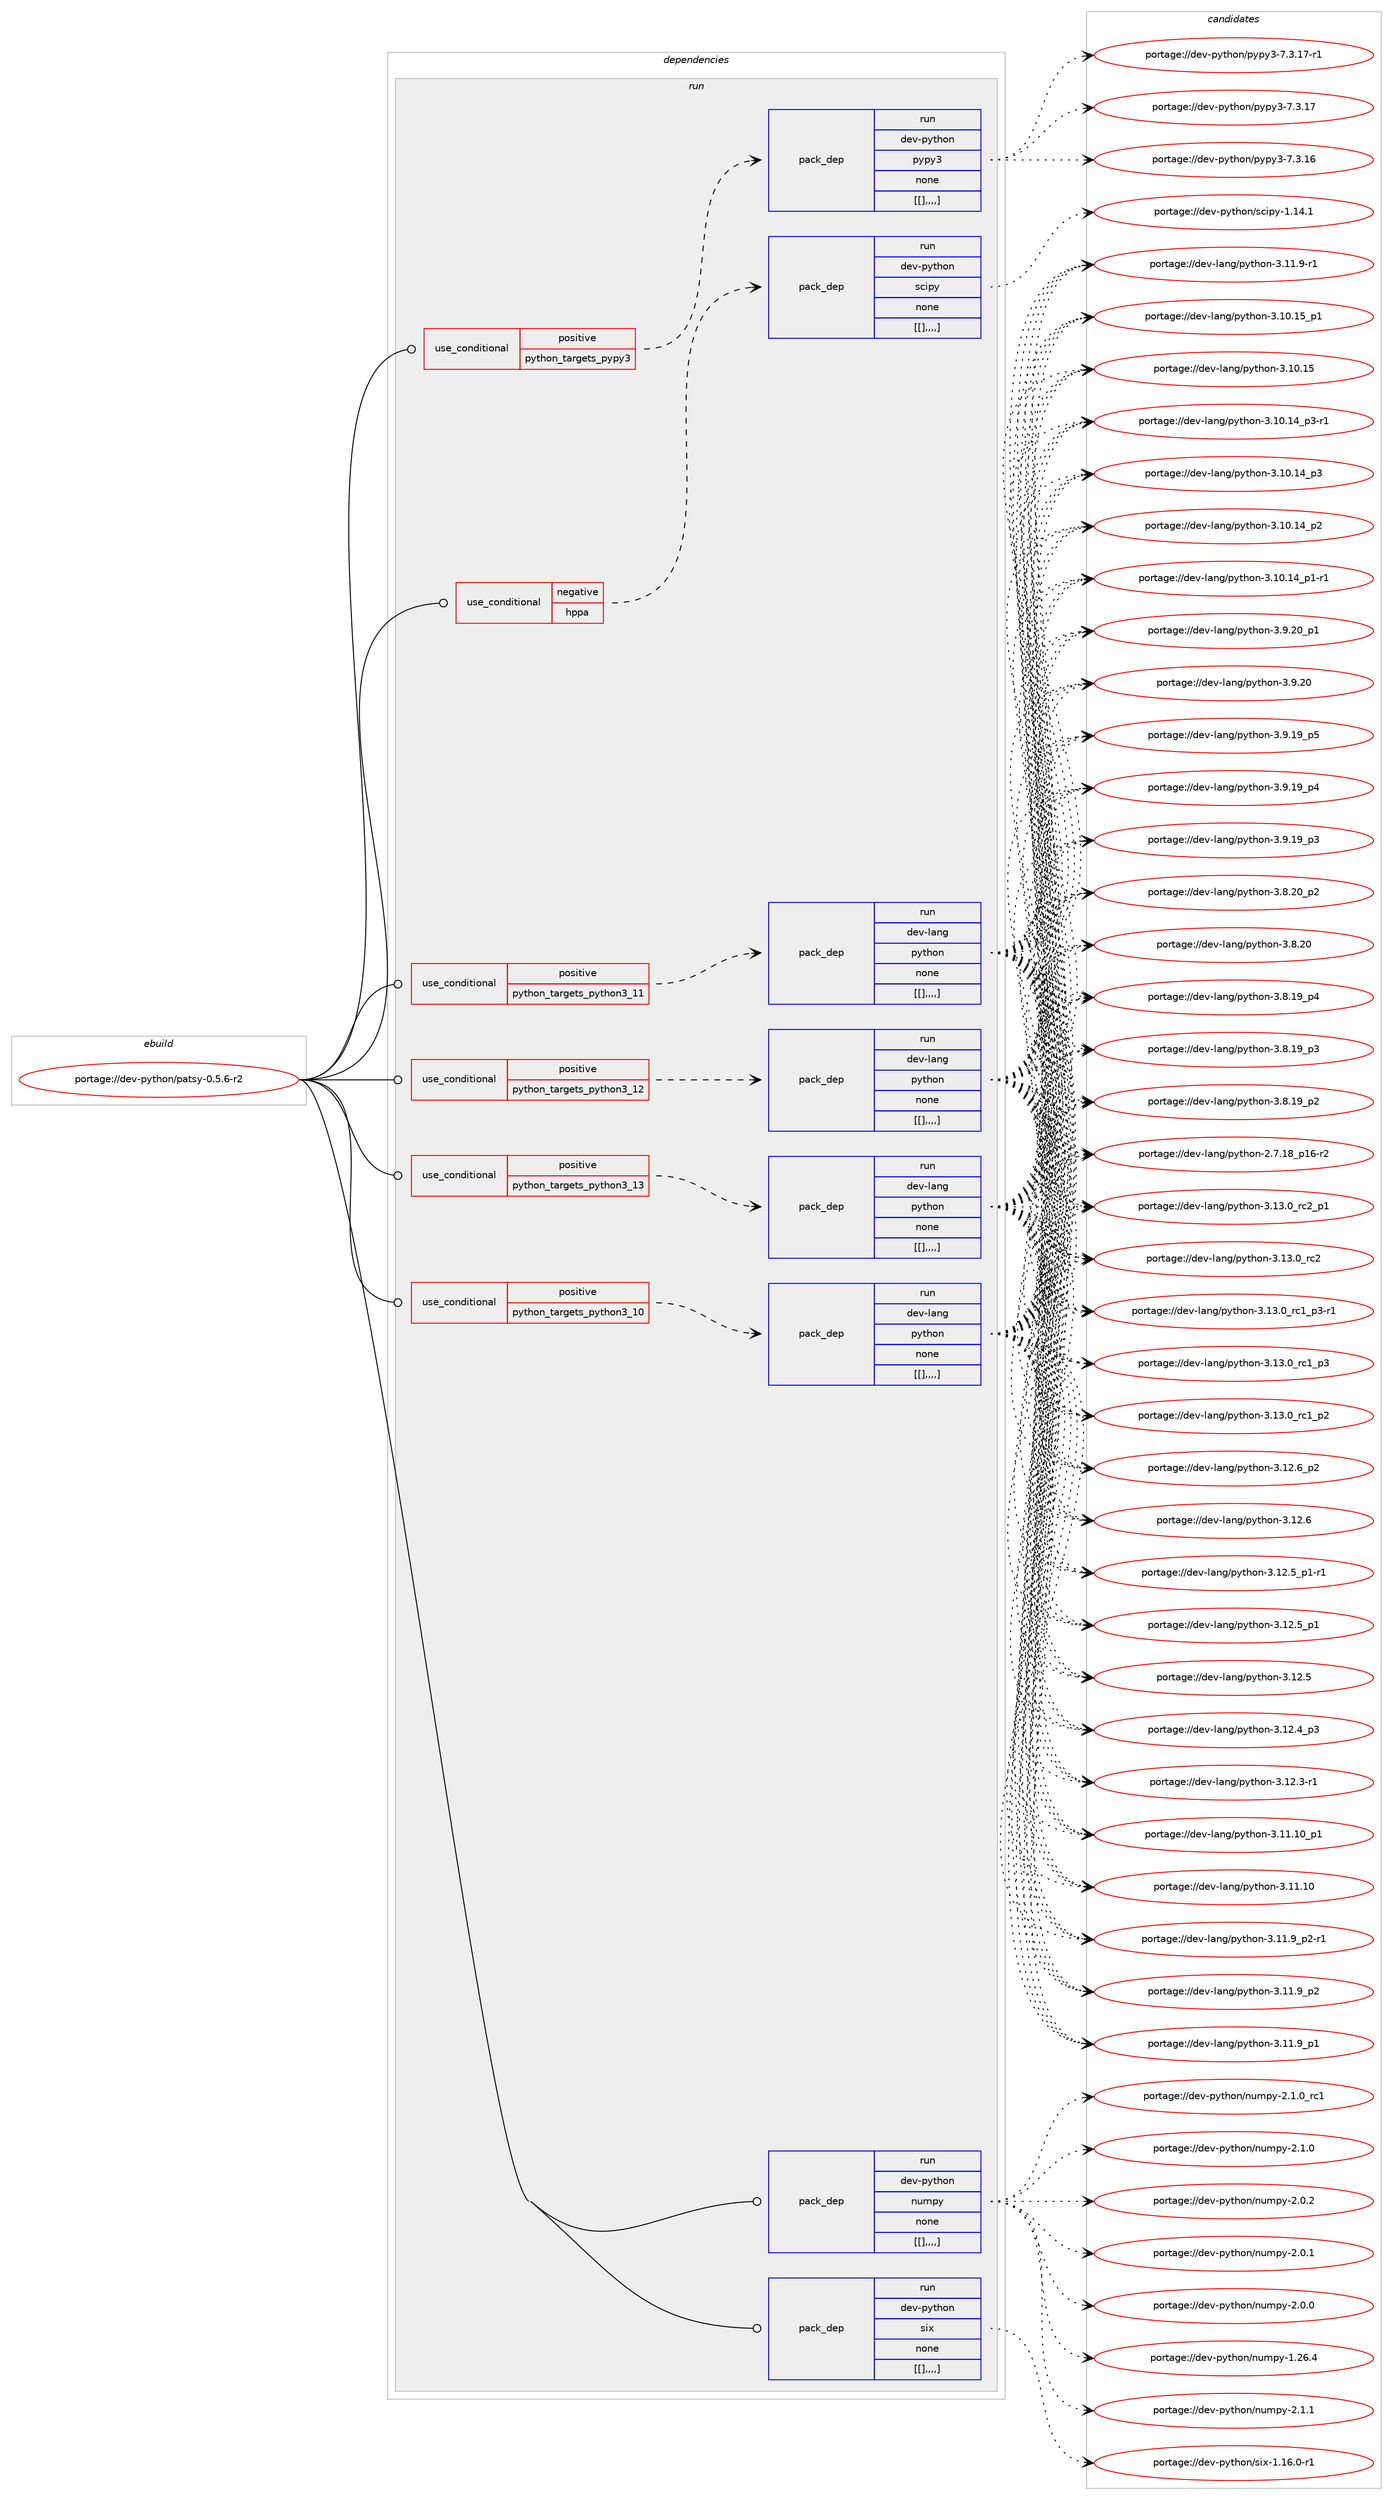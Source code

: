 digraph prolog {

# *************
# Graph options
# *************

newrank=true;
concentrate=true;
compound=true;
graph [rankdir=LR,fontname=Helvetica,fontsize=10,ranksep=1.5];#, ranksep=2.5, nodesep=0.2];
edge  [arrowhead=vee];
node  [fontname=Helvetica,fontsize=10];

# **********
# The ebuild
# **********

subgraph cluster_leftcol {
color=gray;
label=<<i>ebuild</i>>;
id [label="portage://dev-python/patsy-0.5.6-r2", color=red, width=4, href="../dev-python/patsy-0.5.6-r2.svg"];
}

# ****************
# The dependencies
# ****************

subgraph cluster_midcol {
color=gray;
label=<<i>dependencies</i>>;
subgraph cluster_compile {
fillcolor="#eeeeee";
style=filled;
label=<<i>compile</i>>;
}
subgraph cluster_compileandrun {
fillcolor="#eeeeee";
style=filled;
label=<<i>compile and run</i>>;
}
subgraph cluster_run {
fillcolor="#eeeeee";
style=filled;
label=<<i>run</i>>;
subgraph cond37060 {
dependency155925 [label=<<TABLE BORDER="0" CELLBORDER="1" CELLSPACING="0" CELLPADDING="4"><TR><TD ROWSPAN="3" CELLPADDING="10">use_conditional</TD></TR><TR><TD>negative</TD></TR><TR><TD>hppa</TD></TR></TABLE>>, shape=none, color=red];
subgraph pack117648 {
dependency155926 [label=<<TABLE BORDER="0" CELLBORDER="1" CELLSPACING="0" CELLPADDING="4" WIDTH="220"><TR><TD ROWSPAN="6" CELLPADDING="30">pack_dep</TD></TR><TR><TD WIDTH="110">run</TD></TR><TR><TD>dev-python</TD></TR><TR><TD>scipy</TD></TR><TR><TD>none</TD></TR><TR><TD>[[],,,,]</TD></TR></TABLE>>, shape=none, color=blue];
}
dependency155925:e -> dependency155926:w [weight=20,style="dashed",arrowhead="vee"];
}
id:e -> dependency155925:w [weight=20,style="solid",arrowhead="odot"];
subgraph cond37061 {
dependency155927 [label=<<TABLE BORDER="0" CELLBORDER="1" CELLSPACING="0" CELLPADDING="4"><TR><TD ROWSPAN="3" CELLPADDING="10">use_conditional</TD></TR><TR><TD>positive</TD></TR><TR><TD>python_targets_pypy3</TD></TR></TABLE>>, shape=none, color=red];
subgraph pack117649 {
dependency155928 [label=<<TABLE BORDER="0" CELLBORDER="1" CELLSPACING="0" CELLPADDING="4" WIDTH="220"><TR><TD ROWSPAN="6" CELLPADDING="30">pack_dep</TD></TR><TR><TD WIDTH="110">run</TD></TR><TR><TD>dev-python</TD></TR><TR><TD>pypy3</TD></TR><TR><TD>none</TD></TR><TR><TD>[[],,,,]</TD></TR></TABLE>>, shape=none, color=blue];
}
dependency155927:e -> dependency155928:w [weight=20,style="dashed",arrowhead="vee"];
}
id:e -> dependency155927:w [weight=20,style="solid",arrowhead="odot"];
subgraph cond37062 {
dependency155929 [label=<<TABLE BORDER="0" CELLBORDER="1" CELLSPACING="0" CELLPADDING="4"><TR><TD ROWSPAN="3" CELLPADDING="10">use_conditional</TD></TR><TR><TD>positive</TD></TR><TR><TD>python_targets_python3_10</TD></TR></TABLE>>, shape=none, color=red];
subgraph pack117650 {
dependency155930 [label=<<TABLE BORDER="0" CELLBORDER="1" CELLSPACING="0" CELLPADDING="4" WIDTH="220"><TR><TD ROWSPAN="6" CELLPADDING="30">pack_dep</TD></TR><TR><TD WIDTH="110">run</TD></TR><TR><TD>dev-lang</TD></TR><TR><TD>python</TD></TR><TR><TD>none</TD></TR><TR><TD>[[],,,,]</TD></TR></TABLE>>, shape=none, color=blue];
}
dependency155929:e -> dependency155930:w [weight=20,style="dashed",arrowhead="vee"];
}
id:e -> dependency155929:w [weight=20,style="solid",arrowhead="odot"];
subgraph cond37063 {
dependency155931 [label=<<TABLE BORDER="0" CELLBORDER="1" CELLSPACING="0" CELLPADDING="4"><TR><TD ROWSPAN="3" CELLPADDING="10">use_conditional</TD></TR><TR><TD>positive</TD></TR><TR><TD>python_targets_python3_11</TD></TR></TABLE>>, shape=none, color=red];
subgraph pack117651 {
dependency155932 [label=<<TABLE BORDER="0" CELLBORDER="1" CELLSPACING="0" CELLPADDING="4" WIDTH="220"><TR><TD ROWSPAN="6" CELLPADDING="30">pack_dep</TD></TR><TR><TD WIDTH="110">run</TD></TR><TR><TD>dev-lang</TD></TR><TR><TD>python</TD></TR><TR><TD>none</TD></TR><TR><TD>[[],,,,]</TD></TR></TABLE>>, shape=none, color=blue];
}
dependency155931:e -> dependency155932:w [weight=20,style="dashed",arrowhead="vee"];
}
id:e -> dependency155931:w [weight=20,style="solid",arrowhead="odot"];
subgraph cond37064 {
dependency155933 [label=<<TABLE BORDER="0" CELLBORDER="1" CELLSPACING="0" CELLPADDING="4"><TR><TD ROWSPAN="3" CELLPADDING="10">use_conditional</TD></TR><TR><TD>positive</TD></TR><TR><TD>python_targets_python3_12</TD></TR></TABLE>>, shape=none, color=red];
subgraph pack117652 {
dependency155934 [label=<<TABLE BORDER="0" CELLBORDER="1" CELLSPACING="0" CELLPADDING="4" WIDTH="220"><TR><TD ROWSPAN="6" CELLPADDING="30">pack_dep</TD></TR><TR><TD WIDTH="110">run</TD></TR><TR><TD>dev-lang</TD></TR><TR><TD>python</TD></TR><TR><TD>none</TD></TR><TR><TD>[[],,,,]</TD></TR></TABLE>>, shape=none, color=blue];
}
dependency155933:e -> dependency155934:w [weight=20,style="dashed",arrowhead="vee"];
}
id:e -> dependency155933:w [weight=20,style="solid",arrowhead="odot"];
subgraph cond37065 {
dependency155935 [label=<<TABLE BORDER="0" CELLBORDER="1" CELLSPACING="0" CELLPADDING="4"><TR><TD ROWSPAN="3" CELLPADDING="10">use_conditional</TD></TR><TR><TD>positive</TD></TR><TR><TD>python_targets_python3_13</TD></TR></TABLE>>, shape=none, color=red];
subgraph pack117653 {
dependency155936 [label=<<TABLE BORDER="0" CELLBORDER="1" CELLSPACING="0" CELLPADDING="4" WIDTH="220"><TR><TD ROWSPAN="6" CELLPADDING="30">pack_dep</TD></TR><TR><TD WIDTH="110">run</TD></TR><TR><TD>dev-lang</TD></TR><TR><TD>python</TD></TR><TR><TD>none</TD></TR><TR><TD>[[],,,,]</TD></TR></TABLE>>, shape=none, color=blue];
}
dependency155935:e -> dependency155936:w [weight=20,style="dashed",arrowhead="vee"];
}
id:e -> dependency155935:w [weight=20,style="solid",arrowhead="odot"];
subgraph pack117654 {
dependency155937 [label=<<TABLE BORDER="0" CELLBORDER="1" CELLSPACING="0" CELLPADDING="4" WIDTH="220"><TR><TD ROWSPAN="6" CELLPADDING="30">pack_dep</TD></TR><TR><TD WIDTH="110">run</TD></TR><TR><TD>dev-python</TD></TR><TR><TD>numpy</TD></TR><TR><TD>none</TD></TR><TR><TD>[[],,,,]</TD></TR></TABLE>>, shape=none, color=blue];
}
id:e -> dependency155937:w [weight=20,style="solid",arrowhead="odot"];
subgraph pack117655 {
dependency155938 [label=<<TABLE BORDER="0" CELLBORDER="1" CELLSPACING="0" CELLPADDING="4" WIDTH="220"><TR><TD ROWSPAN="6" CELLPADDING="30">pack_dep</TD></TR><TR><TD WIDTH="110">run</TD></TR><TR><TD>dev-python</TD></TR><TR><TD>six</TD></TR><TR><TD>none</TD></TR><TR><TD>[[],,,,]</TD></TR></TABLE>>, shape=none, color=blue];
}
id:e -> dependency155938:w [weight=20,style="solid",arrowhead="odot"];
}
}

# **************
# The candidates
# **************

subgraph cluster_choices {
rank=same;
color=gray;
label=<<i>candidates</i>>;

subgraph choice117648 {
color=black;
nodesep=1;
choice10010111845112121116104111110471159910511212145494649524649 [label="portage://dev-python/scipy-1.14.1", color=red, width=4,href="../dev-python/scipy-1.14.1.svg"];
dependency155926:e -> choice10010111845112121116104111110471159910511212145494649524649:w [style=dotted,weight="100"];
}
subgraph choice117649 {
color=black;
nodesep=1;
choice100101118451121211161041111104711212111212151455546514649554511449 [label="portage://dev-python/pypy3-7.3.17-r1", color=red, width=4,href="../dev-python/pypy3-7.3.17-r1.svg"];
choice10010111845112121116104111110471121211121215145554651464955 [label="portage://dev-python/pypy3-7.3.17", color=red, width=4,href="../dev-python/pypy3-7.3.17.svg"];
choice10010111845112121116104111110471121211121215145554651464954 [label="portage://dev-python/pypy3-7.3.16", color=red, width=4,href="../dev-python/pypy3-7.3.16.svg"];
dependency155928:e -> choice100101118451121211161041111104711212111212151455546514649554511449:w [style=dotted,weight="100"];
dependency155928:e -> choice10010111845112121116104111110471121211121215145554651464955:w [style=dotted,weight="100"];
dependency155928:e -> choice10010111845112121116104111110471121211121215145554651464954:w [style=dotted,weight="100"];
}
subgraph choice117650 {
color=black;
nodesep=1;
choice100101118451089711010347112121116104111110455146495146489511499509511249 [label="portage://dev-lang/python-3.13.0_rc2_p1", color=red, width=4,href="../dev-lang/python-3.13.0_rc2_p1.svg"];
choice10010111845108971101034711212111610411111045514649514648951149950 [label="portage://dev-lang/python-3.13.0_rc2", color=red, width=4,href="../dev-lang/python-3.13.0_rc2.svg"];
choice1001011184510897110103471121211161041111104551464951464895114994995112514511449 [label="portage://dev-lang/python-3.13.0_rc1_p3-r1", color=red, width=4,href="../dev-lang/python-3.13.0_rc1_p3-r1.svg"];
choice100101118451089711010347112121116104111110455146495146489511499499511251 [label="portage://dev-lang/python-3.13.0_rc1_p3", color=red, width=4,href="../dev-lang/python-3.13.0_rc1_p3.svg"];
choice100101118451089711010347112121116104111110455146495146489511499499511250 [label="portage://dev-lang/python-3.13.0_rc1_p2", color=red, width=4,href="../dev-lang/python-3.13.0_rc1_p2.svg"];
choice100101118451089711010347112121116104111110455146495046549511250 [label="portage://dev-lang/python-3.12.6_p2", color=red, width=4,href="../dev-lang/python-3.12.6_p2.svg"];
choice10010111845108971101034711212111610411111045514649504654 [label="portage://dev-lang/python-3.12.6", color=red, width=4,href="../dev-lang/python-3.12.6.svg"];
choice1001011184510897110103471121211161041111104551464950465395112494511449 [label="portage://dev-lang/python-3.12.5_p1-r1", color=red, width=4,href="../dev-lang/python-3.12.5_p1-r1.svg"];
choice100101118451089711010347112121116104111110455146495046539511249 [label="portage://dev-lang/python-3.12.5_p1", color=red, width=4,href="../dev-lang/python-3.12.5_p1.svg"];
choice10010111845108971101034711212111610411111045514649504653 [label="portage://dev-lang/python-3.12.5", color=red, width=4,href="../dev-lang/python-3.12.5.svg"];
choice100101118451089711010347112121116104111110455146495046529511251 [label="portage://dev-lang/python-3.12.4_p3", color=red, width=4,href="../dev-lang/python-3.12.4_p3.svg"];
choice100101118451089711010347112121116104111110455146495046514511449 [label="portage://dev-lang/python-3.12.3-r1", color=red, width=4,href="../dev-lang/python-3.12.3-r1.svg"];
choice10010111845108971101034711212111610411111045514649494649489511249 [label="portage://dev-lang/python-3.11.10_p1", color=red, width=4,href="../dev-lang/python-3.11.10_p1.svg"];
choice1001011184510897110103471121211161041111104551464949464948 [label="portage://dev-lang/python-3.11.10", color=red, width=4,href="../dev-lang/python-3.11.10.svg"];
choice1001011184510897110103471121211161041111104551464949465795112504511449 [label="portage://dev-lang/python-3.11.9_p2-r1", color=red, width=4,href="../dev-lang/python-3.11.9_p2-r1.svg"];
choice100101118451089711010347112121116104111110455146494946579511250 [label="portage://dev-lang/python-3.11.9_p2", color=red, width=4,href="../dev-lang/python-3.11.9_p2.svg"];
choice100101118451089711010347112121116104111110455146494946579511249 [label="portage://dev-lang/python-3.11.9_p1", color=red, width=4,href="../dev-lang/python-3.11.9_p1.svg"];
choice100101118451089711010347112121116104111110455146494946574511449 [label="portage://dev-lang/python-3.11.9-r1", color=red, width=4,href="../dev-lang/python-3.11.9-r1.svg"];
choice10010111845108971101034711212111610411111045514649484649539511249 [label="portage://dev-lang/python-3.10.15_p1", color=red, width=4,href="../dev-lang/python-3.10.15_p1.svg"];
choice1001011184510897110103471121211161041111104551464948464953 [label="portage://dev-lang/python-3.10.15", color=red, width=4,href="../dev-lang/python-3.10.15.svg"];
choice100101118451089711010347112121116104111110455146494846495295112514511449 [label="portage://dev-lang/python-3.10.14_p3-r1", color=red, width=4,href="../dev-lang/python-3.10.14_p3-r1.svg"];
choice10010111845108971101034711212111610411111045514649484649529511251 [label="portage://dev-lang/python-3.10.14_p3", color=red, width=4,href="../dev-lang/python-3.10.14_p3.svg"];
choice10010111845108971101034711212111610411111045514649484649529511250 [label="portage://dev-lang/python-3.10.14_p2", color=red, width=4,href="../dev-lang/python-3.10.14_p2.svg"];
choice100101118451089711010347112121116104111110455146494846495295112494511449 [label="portage://dev-lang/python-3.10.14_p1-r1", color=red, width=4,href="../dev-lang/python-3.10.14_p1-r1.svg"];
choice100101118451089711010347112121116104111110455146574650489511249 [label="portage://dev-lang/python-3.9.20_p1", color=red, width=4,href="../dev-lang/python-3.9.20_p1.svg"];
choice10010111845108971101034711212111610411111045514657465048 [label="portage://dev-lang/python-3.9.20", color=red, width=4,href="../dev-lang/python-3.9.20.svg"];
choice100101118451089711010347112121116104111110455146574649579511253 [label="portage://dev-lang/python-3.9.19_p5", color=red, width=4,href="../dev-lang/python-3.9.19_p5.svg"];
choice100101118451089711010347112121116104111110455146574649579511252 [label="portage://dev-lang/python-3.9.19_p4", color=red, width=4,href="../dev-lang/python-3.9.19_p4.svg"];
choice100101118451089711010347112121116104111110455146574649579511251 [label="portage://dev-lang/python-3.9.19_p3", color=red, width=4,href="../dev-lang/python-3.9.19_p3.svg"];
choice100101118451089711010347112121116104111110455146564650489511250 [label="portage://dev-lang/python-3.8.20_p2", color=red, width=4,href="../dev-lang/python-3.8.20_p2.svg"];
choice10010111845108971101034711212111610411111045514656465048 [label="portage://dev-lang/python-3.8.20", color=red, width=4,href="../dev-lang/python-3.8.20.svg"];
choice100101118451089711010347112121116104111110455146564649579511252 [label="portage://dev-lang/python-3.8.19_p4", color=red, width=4,href="../dev-lang/python-3.8.19_p4.svg"];
choice100101118451089711010347112121116104111110455146564649579511251 [label="portage://dev-lang/python-3.8.19_p3", color=red, width=4,href="../dev-lang/python-3.8.19_p3.svg"];
choice100101118451089711010347112121116104111110455146564649579511250 [label="portage://dev-lang/python-3.8.19_p2", color=red, width=4,href="../dev-lang/python-3.8.19_p2.svg"];
choice100101118451089711010347112121116104111110455046554649569511249544511450 [label="portage://dev-lang/python-2.7.18_p16-r2", color=red, width=4,href="../dev-lang/python-2.7.18_p16-r2.svg"];
dependency155930:e -> choice100101118451089711010347112121116104111110455146495146489511499509511249:w [style=dotted,weight="100"];
dependency155930:e -> choice10010111845108971101034711212111610411111045514649514648951149950:w [style=dotted,weight="100"];
dependency155930:e -> choice1001011184510897110103471121211161041111104551464951464895114994995112514511449:w [style=dotted,weight="100"];
dependency155930:e -> choice100101118451089711010347112121116104111110455146495146489511499499511251:w [style=dotted,weight="100"];
dependency155930:e -> choice100101118451089711010347112121116104111110455146495146489511499499511250:w [style=dotted,weight="100"];
dependency155930:e -> choice100101118451089711010347112121116104111110455146495046549511250:w [style=dotted,weight="100"];
dependency155930:e -> choice10010111845108971101034711212111610411111045514649504654:w [style=dotted,weight="100"];
dependency155930:e -> choice1001011184510897110103471121211161041111104551464950465395112494511449:w [style=dotted,weight="100"];
dependency155930:e -> choice100101118451089711010347112121116104111110455146495046539511249:w [style=dotted,weight="100"];
dependency155930:e -> choice10010111845108971101034711212111610411111045514649504653:w [style=dotted,weight="100"];
dependency155930:e -> choice100101118451089711010347112121116104111110455146495046529511251:w [style=dotted,weight="100"];
dependency155930:e -> choice100101118451089711010347112121116104111110455146495046514511449:w [style=dotted,weight="100"];
dependency155930:e -> choice10010111845108971101034711212111610411111045514649494649489511249:w [style=dotted,weight="100"];
dependency155930:e -> choice1001011184510897110103471121211161041111104551464949464948:w [style=dotted,weight="100"];
dependency155930:e -> choice1001011184510897110103471121211161041111104551464949465795112504511449:w [style=dotted,weight="100"];
dependency155930:e -> choice100101118451089711010347112121116104111110455146494946579511250:w [style=dotted,weight="100"];
dependency155930:e -> choice100101118451089711010347112121116104111110455146494946579511249:w [style=dotted,weight="100"];
dependency155930:e -> choice100101118451089711010347112121116104111110455146494946574511449:w [style=dotted,weight="100"];
dependency155930:e -> choice10010111845108971101034711212111610411111045514649484649539511249:w [style=dotted,weight="100"];
dependency155930:e -> choice1001011184510897110103471121211161041111104551464948464953:w [style=dotted,weight="100"];
dependency155930:e -> choice100101118451089711010347112121116104111110455146494846495295112514511449:w [style=dotted,weight="100"];
dependency155930:e -> choice10010111845108971101034711212111610411111045514649484649529511251:w [style=dotted,weight="100"];
dependency155930:e -> choice10010111845108971101034711212111610411111045514649484649529511250:w [style=dotted,weight="100"];
dependency155930:e -> choice100101118451089711010347112121116104111110455146494846495295112494511449:w [style=dotted,weight="100"];
dependency155930:e -> choice100101118451089711010347112121116104111110455146574650489511249:w [style=dotted,weight="100"];
dependency155930:e -> choice10010111845108971101034711212111610411111045514657465048:w [style=dotted,weight="100"];
dependency155930:e -> choice100101118451089711010347112121116104111110455146574649579511253:w [style=dotted,weight="100"];
dependency155930:e -> choice100101118451089711010347112121116104111110455146574649579511252:w [style=dotted,weight="100"];
dependency155930:e -> choice100101118451089711010347112121116104111110455146574649579511251:w [style=dotted,weight="100"];
dependency155930:e -> choice100101118451089711010347112121116104111110455146564650489511250:w [style=dotted,weight="100"];
dependency155930:e -> choice10010111845108971101034711212111610411111045514656465048:w [style=dotted,weight="100"];
dependency155930:e -> choice100101118451089711010347112121116104111110455146564649579511252:w [style=dotted,weight="100"];
dependency155930:e -> choice100101118451089711010347112121116104111110455146564649579511251:w [style=dotted,weight="100"];
dependency155930:e -> choice100101118451089711010347112121116104111110455146564649579511250:w [style=dotted,weight="100"];
dependency155930:e -> choice100101118451089711010347112121116104111110455046554649569511249544511450:w [style=dotted,weight="100"];
}
subgraph choice117651 {
color=black;
nodesep=1;
choice100101118451089711010347112121116104111110455146495146489511499509511249 [label="portage://dev-lang/python-3.13.0_rc2_p1", color=red, width=4,href="../dev-lang/python-3.13.0_rc2_p1.svg"];
choice10010111845108971101034711212111610411111045514649514648951149950 [label="portage://dev-lang/python-3.13.0_rc2", color=red, width=4,href="../dev-lang/python-3.13.0_rc2.svg"];
choice1001011184510897110103471121211161041111104551464951464895114994995112514511449 [label="portage://dev-lang/python-3.13.0_rc1_p3-r1", color=red, width=4,href="../dev-lang/python-3.13.0_rc1_p3-r1.svg"];
choice100101118451089711010347112121116104111110455146495146489511499499511251 [label="portage://dev-lang/python-3.13.0_rc1_p3", color=red, width=4,href="../dev-lang/python-3.13.0_rc1_p3.svg"];
choice100101118451089711010347112121116104111110455146495146489511499499511250 [label="portage://dev-lang/python-3.13.0_rc1_p2", color=red, width=4,href="../dev-lang/python-3.13.0_rc1_p2.svg"];
choice100101118451089711010347112121116104111110455146495046549511250 [label="portage://dev-lang/python-3.12.6_p2", color=red, width=4,href="../dev-lang/python-3.12.6_p2.svg"];
choice10010111845108971101034711212111610411111045514649504654 [label="portage://dev-lang/python-3.12.6", color=red, width=4,href="../dev-lang/python-3.12.6.svg"];
choice1001011184510897110103471121211161041111104551464950465395112494511449 [label="portage://dev-lang/python-3.12.5_p1-r1", color=red, width=4,href="../dev-lang/python-3.12.5_p1-r1.svg"];
choice100101118451089711010347112121116104111110455146495046539511249 [label="portage://dev-lang/python-3.12.5_p1", color=red, width=4,href="../dev-lang/python-3.12.5_p1.svg"];
choice10010111845108971101034711212111610411111045514649504653 [label="portage://dev-lang/python-3.12.5", color=red, width=4,href="../dev-lang/python-3.12.5.svg"];
choice100101118451089711010347112121116104111110455146495046529511251 [label="portage://dev-lang/python-3.12.4_p3", color=red, width=4,href="../dev-lang/python-3.12.4_p3.svg"];
choice100101118451089711010347112121116104111110455146495046514511449 [label="portage://dev-lang/python-3.12.3-r1", color=red, width=4,href="../dev-lang/python-3.12.3-r1.svg"];
choice10010111845108971101034711212111610411111045514649494649489511249 [label="portage://dev-lang/python-3.11.10_p1", color=red, width=4,href="../dev-lang/python-3.11.10_p1.svg"];
choice1001011184510897110103471121211161041111104551464949464948 [label="portage://dev-lang/python-3.11.10", color=red, width=4,href="../dev-lang/python-3.11.10.svg"];
choice1001011184510897110103471121211161041111104551464949465795112504511449 [label="portage://dev-lang/python-3.11.9_p2-r1", color=red, width=4,href="../dev-lang/python-3.11.9_p2-r1.svg"];
choice100101118451089711010347112121116104111110455146494946579511250 [label="portage://dev-lang/python-3.11.9_p2", color=red, width=4,href="../dev-lang/python-3.11.9_p2.svg"];
choice100101118451089711010347112121116104111110455146494946579511249 [label="portage://dev-lang/python-3.11.9_p1", color=red, width=4,href="../dev-lang/python-3.11.9_p1.svg"];
choice100101118451089711010347112121116104111110455146494946574511449 [label="portage://dev-lang/python-3.11.9-r1", color=red, width=4,href="../dev-lang/python-3.11.9-r1.svg"];
choice10010111845108971101034711212111610411111045514649484649539511249 [label="portage://dev-lang/python-3.10.15_p1", color=red, width=4,href="../dev-lang/python-3.10.15_p1.svg"];
choice1001011184510897110103471121211161041111104551464948464953 [label="portage://dev-lang/python-3.10.15", color=red, width=4,href="../dev-lang/python-3.10.15.svg"];
choice100101118451089711010347112121116104111110455146494846495295112514511449 [label="portage://dev-lang/python-3.10.14_p3-r1", color=red, width=4,href="../dev-lang/python-3.10.14_p3-r1.svg"];
choice10010111845108971101034711212111610411111045514649484649529511251 [label="portage://dev-lang/python-3.10.14_p3", color=red, width=4,href="../dev-lang/python-3.10.14_p3.svg"];
choice10010111845108971101034711212111610411111045514649484649529511250 [label="portage://dev-lang/python-3.10.14_p2", color=red, width=4,href="../dev-lang/python-3.10.14_p2.svg"];
choice100101118451089711010347112121116104111110455146494846495295112494511449 [label="portage://dev-lang/python-3.10.14_p1-r1", color=red, width=4,href="../dev-lang/python-3.10.14_p1-r1.svg"];
choice100101118451089711010347112121116104111110455146574650489511249 [label="portage://dev-lang/python-3.9.20_p1", color=red, width=4,href="../dev-lang/python-3.9.20_p1.svg"];
choice10010111845108971101034711212111610411111045514657465048 [label="portage://dev-lang/python-3.9.20", color=red, width=4,href="../dev-lang/python-3.9.20.svg"];
choice100101118451089711010347112121116104111110455146574649579511253 [label="portage://dev-lang/python-3.9.19_p5", color=red, width=4,href="../dev-lang/python-3.9.19_p5.svg"];
choice100101118451089711010347112121116104111110455146574649579511252 [label="portage://dev-lang/python-3.9.19_p4", color=red, width=4,href="../dev-lang/python-3.9.19_p4.svg"];
choice100101118451089711010347112121116104111110455146574649579511251 [label="portage://dev-lang/python-3.9.19_p3", color=red, width=4,href="../dev-lang/python-3.9.19_p3.svg"];
choice100101118451089711010347112121116104111110455146564650489511250 [label="portage://dev-lang/python-3.8.20_p2", color=red, width=4,href="../dev-lang/python-3.8.20_p2.svg"];
choice10010111845108971101034711212111610411111045514656465048 [label="portage://dev-lang/python-3.8.20", color=red, width=4,href="../dev-lang/python-3.8.20.svg"];
choice100101118451089711010347112121116104111110455146564649579511252 [label="portage://dev-lang/python-3.8.19_p4", color=red, width=4,href="../dev-lang/python-3.8.19_p4.svg"];
choice100101118451089711010347112121116104111110455146564649579511251 [label="portage://dev-lang/python-3.8.19_p3", color=red, width=4,href="../dev-lang/python-3.8.19_p3.svg"];
choice100101118451089711010347112121116104111110455146564649579511250 [label="portage://dev-lang/python-3.8.19_p2", color=red, width=4,href="../dev-lang/python-3.8.19_p2.svg"];
choice100101118451089711010347112121116104111110455046554649569511249544511450 [label="portage://dev-lang/python-2.7.18_p16-r2", color=red, width=4,href="../dev-lang/python-2.7.18_p16-r2.svg"];
dependency155932:e -> choice100101118451089711010347112121116104111110455146495146489511499509511249:w [style=dotted,weight="100"];
dependency155932:e -> choice10010111845108971101034711212111610411111045514649514648951149950:w [style=dotted,weight="100"];
dependency155932:e -> choice1001011184510897110103471121211161041111104551464951464895114994995112514511449:w [style=dotted,weight="100"];
dependency155932:e -> choice100101118451089711010347112121116104111110455146495146489511499499511251:w [style=dotted,weight="100"];
dependency155932:e -> choice100101118451089711010347112121116104111110455146495146489511499499511250:w [style=dotted,weight="100"];
dependency155932:e -> choice100101118451089711010347112121116104111110455146495046549511250:w [style=dotted,weight="100"];
dependency155932:e -> choice10010111845108971101034711212111610411111045514649504654:w [style=dotted,weight="100"];
dependency155932:e -> choice1001011184510897110103471121211161041111104551464950465395112494511449:w [style=dotted,weight="100"];
dependency155932:e -> choice100101118451089711010347112121116104111110455146495046539511249:w [style=dotted,weight="100"];
dependency155932:e -> choice10010111845108971101034711212111610411111045514649504653:w [style=dotted,weight="100"];
dependency155932:e -> choice100101118451089711010347112121116104111110455146495046529511251:w [style=dotted,weight="100"];
dependency155932:e -> choice100101118451089711010347112121116104111110455146495046514511449:w [style=dotted,weight="100"];
dependency155932:e -> choice10010111845108971101034711212111610411111045514649494649489511249:w [style=dotted,weight="100"];
dependency155932:e -> choice1001011184510897110103471121211161041111104551464949464948:w [style=dotted,weight="100"];
dependency155932:e -> choice1001011184510897110103471121211161041111104551464949465795112504511449:w [style=dotted,weight="100"];
dependency155932:e -> choice100101118451089711010347112121116104111110455146494946579511250:w [style=dotted,weight="100"];
dependency155932:e -> choice100101118451089711010347112121116104111110455146494946579511249:w [style=dotted,weight="100"];
dependency155932:e -> choice100101118451089711010347112121116104111110455146494946574511449:w [style=dotted,weight="100"];
dependency155932:e -> choice10010111845108971101034711212111610411111045514649484649539511249:w [style=dotted,weight="100"];
dependency155932:e -> choice1001011184510897110103471121211161041111104551464948464953:w [style=dotted,weight="100"];
dependency155932:e -> choice100101118451089711010347112121116104111110455146494846495295112514511449:w [style=dotted,weight="100"];
dependency155932:e -> choice10010111845108971101034711212111610411111045514649484649529511251:w [style=dotted,weight="100"];
dependency155932:e -> choice10010111845108971101034711212111610411111045514649484649529511250:w [style=dotted,weight="100"];
dependency155932:e -> choice100101118451089711010347112121116104111110455146494846495295112494511449:w [style=dotted,weight="100"];
dependency155932:e -> choice100101118451089711010347112121116104111110455146574650489511249:w [style=dotted,weight="100"];
dependency155932:e -> choice10010111845108971101034711212111610411111045514657465048:w [style=dotted,weight="100"];
dependency155932:e -> choice100101118451089711010347112121116104111110455146574649579511253:w [style=dotted,weight="100"];
dependency155932:e -> choice100101118451089711010347112121116104111110455146574649579511252:w [style=dotted,weight="100"];
dependency155932:e -> choice100101118451089711010347112121116104111110455146574649579511251:w [style=dotted,weight="100"];
dependency155932:e -> choice100101118451089711010347112121116104111110455146564650489511250:w [style=dotted,weight="100"];
dependency155932:e -> choice10010111845108971101034711212111610411111045514656465048:w [style=dotted,weight="100"];
dependency155932:e -> choice100101118451089711010347112121116104111110455146564649579511252:w [style=dotted,weight="100"];
dependency155932:e -> choice100101118451089711010347112121116104111110455146564649579511251:w [style=dotted,weight="100"];
dependency155932:e -> choice100101118451089711010347112121116104111110455146564649579511250:w [style=dotted,weight="100"];
dependency155932:e -> choice100101118451089711010347112121116104111110455046554649569511249544511450:w [style=dotted,weight="100"];
}
subgraph choice117652 {
color=black;
nodesep=1;
choice100101118451089711010347112121116104111110455146495146489511499509511249 [label="portage://dev-lang/python-3.13.0_rc2_p1", color=red, width=4,href="../dev-lang/python-3.13.0_rc2_p1.svg"];
choice10010111845108971101034711212111610411111045514649514648951149950 [label="portage://dev-lang/python-3.13.0_rc2", color=red, width=4,href="../dev-lang/python-3.13.0_rc2.svg"];
choice1001011184510897110103471121211161041111104551464951464895114994995112514511449 [label="portage://dev-lang/python-3.13.0_rc1_p3-r1", color=red, width=4,href="../dev-lang/python-3.13.0_rc1_p3-r1.svg"];
choice100101118451089711010347112121116104111110455146495146489511499499511251 [label="portage://dev-lang/python-3.13.0_rc1_p3", color=red, width=4,href="../dev-lang/python-3.13.0_rc1_p3.svg"];
choice100101118451089711010347112121116104111110455146495146489511499499511250 [label="portage://dev-lang/python-3.13.0_rc1_p2", color=red, width=4,href="../dev-lang/python-3.13.0_rc1_p2.svg"];
choice100101118451089711010347112121116104111110455146495046549511250 [label="portage://dev-lang/python-3.12.6_p2", color=red, width=4,href="../dev-lang/python-3.12.6_p2.svg"];
choice10010111845108971101034711212111610411111045514649504654 [label="portage://dev-lang/python-3.12.6", color=red, width=4,href="../dev-lang/python-3.12.6.svg"];
choice1001011184510897110103471121211161041111104551464950465395112494511449 [label="portage://dev-lang/python-3.12.5_p1-r1", color=red, width=4,href="../dev-lang/python-3.12.5_p1-r1.svg"];
choice100101118451089711010347112121116104111110455146495046539511249 [label="portage://dev-lang/python-3.12.5_p1", color=red, width=4,href="../dev-lang/python-3.12.5_p1.svg"];
choice10010111845108971101034711212111610411111045514649504653 [label="portage://dev-lang/python-3.12.5", color=red, width=4,href="../dev-lang/python-3.12.5.svg"];
choice100101118451089711010347112121116104111110455146495046529511251 [label="portage://dev-lang/python-3.12.4_p3", color=red, width=4,href="../dev-lang/python-3.12.4_p3.svg"];
choice100101118451089711010347112121116104111110455146495046514511449 [label="portage://dev-lang/python-3.12.3-r1", color=red, width=4,href="../dev-lang/python-3.12.3-r1.svg"];
choice10010111845108971101034711212111610411111045514649494649489511249 [label="portage://dev-lang/python-3.11.10_p1", color=red, width=4,href="../dev-lang/python-3.11.10_p1.svg"];
choice1001011184510897110103471121211161041111104551464949464948 [label="portage://dev-lang/python-3.11.10", color=red, width=4,href="../dev-lang/python-3.11.10.svg"];
choice1001011184510897110103471121211161041111104551464949465795112504511449 [label="portage://dev-lang/python-3.11.9_p2-r1", color=red, width=4,href="../dev-lang/python-3.11.9_p2-r1.svg"];
choice100101118451089711010347112121116104111110455146494946579511250 [label="portage://dev-lang/python-3.11.9_p2", color=red, width=4,href="../dev-lang/python-3.11.9_p2.svg"];
choice100101118451089711010347112121116104111110455146494946579511249 [label="portage://dev-lang/python-3.11.9_p1", color=red, width=4,href="../dev-lang/python-3.11.9_p1.svg"];
choice100101118451089711010347112121116104111110455146494946574511449 [label="portage://dev-lang/python-3.11.9-r1", color=red, width=4,href="../dev-lang/python-3.11.9-r1.svg"];
choice10010111845108971101034711212111610411111045514649484649539511249 [label="portage://dev-lang/python-3.10.15_p1", color=red, width=4,href="../dev-lang/python-3.10.15_p1.svg"];
choice1001011184510897110103471121211161041111104551464948464953 [label="portage://dev-lang/python-3.10.15", color=red, width=4,href="../dev-lang/python-3.10.15.svg"];
choice100101118451089711010347112121116104111110455146494846495295112514511449 [label="portage://dev-lang/python-3.10.14_p3-r1", color=red, width=4,href="../dev-lang/python-3.10.14_p3-r1.svg"];
choice10010111845108971101034711212111610411111045514649484649529511251 [label="portage://dev-lang/python-3.10.14_p3", color=red, width=4,href="../dev-lang/python-3.10.14_p3.svg"];
choice10010111845108971101034711212111610411111045514649484649529511250 [label="portage://dev-lang/python-3.10.14_p2", color=red, width=4,href="../dev-lang/python-3.10.14_p2.svg"];
choice100101118451089711010347112121116104111110455146494846495295112494511449 [label="portage://dev-lang/python-3.10.14_p1-r1", color=red, width=4,href="../dev-lang/python-3.10.14_p1-r1.svg"];
choice100101118451089711010347112121116104111110455146574650489511249 [label="portage://dev-lang/python-3.9.20_p1", color=red, width=4,href="../dev-lang/python-3.9.20_p1.svg"];
choice10010111845108971101034711212111610411111045514657465048 [label="portage://dev-lang/python-3.9.20", color=red, width=4,href="../dev-lang/python-3.9.20.svg"];
choice100101118451089711010347112121116104111110455146574649579511253 [label="portage://dev-lang/python-3.9.19_p5", color=red, width=4,href="../dev-lang/python-3.9.19_p5.svg"];
choice100101118451089711010347112121116104111110455146574649579511252 [label="portage://dev-lang/python-3.9.19_p4", color=red, width=4,href="../dev-lang/python-3.9.19_p4.svg"];
choice100101118451089711010347112121116104111110455146574649579511251 [label="portage://dev-lang/python-3.9.19_p3", color=red, width=4,href="../dev-lang/python-3.9.19_p3.svg"];
choice100101118451089711010347112121116104111110455146564650489511250 [label="portage://dev-lang/python-3.8.20_p2", color=red, width=4,href="../dev-lang/python-3.8.20_p2.svg"];
choice10010111845108971101034711212111610411111045514656465048 [label="portage://dev-lang/python-3.8.20", color=red, width=4,href="../dev-lang/python-3.8.20.svg"];
choice100101118451089711010347112121116104111110455146564649579511252 [label="portage://dev-lang/python-3.8.19_p4", color=red, width=4,href="../dev-lang/python-3.8.19_p4.svg"];
choice100101118451089711010347112121116104111110455146564649579511251 [label="portage://dev-lang/python-3.8.19_p3", color=red, width=4,href="../dev-lang/python-3.8.19_p3.svg"];
choice100101118451089711010347112121116104111110455146564649579511250 [label="portage://dev-lang/python-3.8.19_p2", color=red, width=4,href="../dev-lang/python-3.8.19_p2.svg"];
choice100101118451089711010347112121116104111110455046554649569511249544511450 [label="portage://dev-lang/python-2.7.18_p16-r2", color=red, width=4,href="../dev-lang/python-2.7.18_p16-r2.svg"];
dependency155934:e -> choice100101118451089711010347112121116104111110455146495146489511499509511249:w [style=dotted,weight="100"];
dependency155934:e -> choice10010111845108971101034711212111610411111045514649514648951149950:w [style=dotted,weight="100"];
dependency155934:e -> choice1001011184510897110103471121211161041111104551464951464895114994995112514511449:w [style=dotted,weight="100"];
dependency155934:e -> choice100101118451089711010347112121116104111110455146495146489511499499511251:w [style=dotted,weight="100"];
dependency155934:e -> choice100101118451089711010347112121116104111110455146495146489511499499511250:w [style=dotted,weight="100"];
dependency155934:e -> choice100101118451089711010347112121116104111110455146495046549511250:w [style=dotted,weight="100"];
dependency155934:e -> choice10010111845108971101034711212111610411111045514649504654:w [style=dotted,weight="100"];
dependency155934:e -> choice1001011184510897110103471121211161041111104551464950465395112494511449:w [style=dotted,weight="100"];
dependency155934:e -> choice100101118451089711010347112121116104111110455146495046539511249:w [style=dotted,weight="100"];
dependency155934:e -> choice10010111845108971101034711212111610411111045514649504653:w [style=dotted,weight="100"];
dependency155934:e -> choice100101118451089711010347112121116104111110455146495046529511251:w [style=dotted,weight="100"];
dependency155934:e -> choice100101118451089711010347112121116104111110455146495046514511449:w [style=dotted,weight="100"];
dependency155934:e -> choice10010111845108971101034711212111610411111045514649494649489511249:w [style=dotted,weight="100"];
dependency155934:e -> choice1001011184510897110103471121211161041111104551464949464948:w [style=dotted,weight="100"];
dependency155934:e -> choice1001011184510897110103471121211161041111104551464949465795112504511449:w [style=dotted,weight="100"];
dependency155934:e -> choice100101118451089711010347112121116104111110455146494946579511250:w [style=dotted,weight="100"];
dependency155934:e -> choice100101118451089711010347112121116104111110455146494946579511249:w [style=dotted,weight="100"];
dependency155934:e -> choice100101118451089711010347112121116104111110455146494946574511449:w [style=dotted,weight="100"];
dependency155934:e -> choice10010111845108971101034711212111610411111045514649484649539511249:w [style=dotted,weight="100"];
dependency155934:e -> choice1001011184510897110103471121211161041111104551464948464953:w [style=dotted,weight="100"];
dependency155934:e -> choice100101118451089711010347112121116104111110455146494846495295112514511449:w [style=dotted,weight="100"];
dependency155934:e -> choice10010111845108971101034711212111610411111045514649484649529511251:w [style=dotted,weight="100"];
dependency155934:e -> choice10010111845108971101034711212111610411111045514649484649529511250:w [style=dotted,weight="100"];
dependency155934:e -> choice100101118451089711010347112121116104111110455146494846495295112494511449:w [style=dotted,weight="100"];
dependency155934:e -> choice100101118451089711010347112121116104111110455146574650489511249:w [style=dotted,weight="100"];
dependency155934:e -> choice10010111845108971101034711212111610411111045514657465048:w [style=dotted,weight="100"];
dependency155934:e -> choice100101118451089711010347112121116104111110455146574649579511253:w [style=dotted,weight="100"];
dependency155934:e -> choice100101118451089711010347112121116104111110455146574649579511252:w [style=dotted,weight="100"];
dependency155934:e -> choice100101118451089711010347112121116104111110455146574649579511251:w [style=dotted,weight="100"];
dependency155934:e -> choice100101118451089711010347112121116104111110455146564650489511250:w [style=dotted,weight="100"];
dependency155934:e -> choice10010111845108971101034711212111610411111045514656465048:w [style=dotted,weight="100"];
dependency155934:e -> choice100101118451089711010347112121116104111110455146564649579511252:w [style=dotted,weight="100"];
dependency155934:e -> choice100101118451089711010347112121116104111110455146564649579511251:w [style=dotted,weight="100"];
dependency155934:e -> choice100101118451089711010347112121116104111110455146564649579511250:w [style=dotted,weight="100"];
dependency155934:e -> choice100101118451089711010347112121116104111110455046554649569511249544511450:w [style=dotted,weight="100"];
}
subgraph choice117653 {
color=black;
nodesep=1;
choice100101118451089711010347112121116104111110455146495146489511499509511249 [label="portage://dev-lang/python-3.13.0_rc2_p1", color=red, width=4,href="../dev-lang/python-3.13.0_rc2_p1.svg"];
choice10010111845108971101034711212111610411111045514649514648951149950 [label="portage://dev-lang/python-3.13.0_rc2", color=red, width=4,href="../dev-lang/python-3.13.0_rc2.svg"];
choice1001011184510897110103471121211161041111104551464951464895114994995112514511449 [label="portage://dev-lang/python-3.13.0_rc1_p3-r1", color=red, width=4,href="../dev-lang/python-3.13.0_rc1_p3-r1.svg"];
choice100101118451089711010347112121116104111110455146495146489511499499511251 [label="portage://dev-lang/python-3.13.0_rc1_p3", color=red, width=4,href="../dev-lang/python-3.13.0_rc1_p3.svg"];
choice100101118451089711010347112121116104111110455146495146489511499499511250 [label="portage://dev-lang/python-3.13.0_rc1_p2", color=red, width=4,href="../dev-lang/python-3.13.0_rc1_p2.svg"];
choice100101118451089711010347112121116104111110455146495046549511250 [label="portage://dev-lang/python-3.12.6_p2", color=red, width=4,href="../dev-lang/python-3.12.6_p2.svg"];
choice10010111845108971101034711212111610411111045514649504654 [label="portage://dev-lang/python-3.12.6", color=red, width=4,href="../dev-lang/python-3.12.6.svg"];
choice1001011184510897110103471121211161041111104551464950465395112494511449 [label="portage://dev-lang/python-3.12.5_p1-r1", color=red, width=4,href="../dev-lang/python-3.12.5_p1-r1.svg"];
choice100101118451089711010347112121116104111110455146495046539511249 [label="portage://dev-lang/python-3.12.5_p1", color=red, width=4,href="../dev-lang/python-3.12.5_p1.svg"];
choice10010111845108971101034711212111610411111045514649504653 [label="portage://dev-lang/python-3.12.5", color=red, width=4,href="../dev-lang/python-3.12.5.svg"];
choice100101118451089711010347112121116104111110455146495046529511251 [label="portage://dev-lang/python-3.12.4_p3", color=red, width=4,href="../dev-lang/python-3.12.4_p3.svg"];
choice100101118451089711010347112121116104111110455146495046514511449 [label="portage://dev-lang/python-3.12.3-r1", color=red, width=4,href="../dev-lang/python-3.12.3-r1.svg"];
choice10010111845108971101034711212111610411111045514649494649489511249 [label="portage://dev-lang/python-3.11.10_p1", color=red, width=4,href="../dev-lang/python-3.11.10_p1.svg"];
choice1001011184510897110103471121211161041111104551464949464948 [label="portage://dev-lang/python-3.11.10", color=red, width=4,href="../dev-lang/python-3.11.10.svg"];
choice1001011184510897110103471121211161041111104551464949465795112504511449 [label="portage://dev-lang/python-3.11.9_p2-r1", color=red, width=4,href="../dev-lang/python-3.11.9_p2-r1.svg"];
choice100101118451089711010347112121116104111110455146494946579511250 [label="portage://dev-lang/python-3.11.9_p2", color=red, width=4,href="../dev-lang/python-3.11.9_p2.svg"];
choice100101118451089711010347112121116104111110455146494946579511249 [label="portage://dev-lang/python-3.11.9_p1", color=red, width=4,href="../dev-lang/python-3.11.9_p1.svg"];
choice100101118451089711010347112121116104111110455146494946574511449 [label="portage://dev-lang/python-3.11.9-r1", color=red, width=4,href="../dev-lang/python-3.11.9-r1.svg"];
choice10010111845108971101034711212111610411111045514649484649539511249 [label="portage://dev-lang/python-3.10.15_p1", color=red, width=4,href="../dev-lang/python-3.10.15_p1.svg"];
choice1001011184510897110103471121211161041111104551464948464953 [label="portage://dev-lang/python-3.10.15", color=red, width=4,href="../dev-lang/python-3.10.15.svg"];
choice100101118451089711010347112121116104111110455146494846495295112514511449 [label="portage://dev-lang/python-3.10.14_p3-r1", color=red, width=4,href="../dev-lang/python-3.10.14_p3-r1.svg"];
choice10010111845108971101034711212111610411111045514649484649529511251 [label="portage://dev-lang/python-3.10.14_p3", color=red, width=4,href="../dev-lang/python-3.10.14_p3.svg"];
choice10010111845108971101034711212111610411111045514649484649529511250 [label="portage://dev-lang/python-3.10.14_p2", color=red, width=4,href="../dev-lang/python-3.10.14_p2.svg"];
choice100101118451089711010347112121116104111110455146494846495295112494511449 [label="portage://dev-lang/python-3.10.14_p1-r1", color=red, width=4,href="../dev-lang/python-3.10.14_p1-r1.svg"];
choice100101118451089711010347112121116104111110455146574650489511249 [label="portage://dev-lang/python-3.9.20_p1", color=red, width=4,href="../dev-lang/python-3.9.20_p1.svg"];
choice10010111845108971101034711212111610411111045514657465048 [label="portage://dev-lang/python-3.9.20", color=red, width=4,href="../dev-lang/python-3.9.20.svg"];
choice100101118451089711010347112121116104111110455146574649579511253 [label="portage://dev-lang/python-3.9.19_p5", color=red, width=4,href="../dev-lang/python-3.9.19_p5.svg"];
choice100101118451089711010347112121116104111110455146574649579511252 [label="portage://dev-lang/python-3.9.19_p4", color=red, width=4,href="../dev-lang/python-3.9.19_p4.svg"];
choice100101118451089711010347112121116104111110455146574649579511251 [label="portage://dev-lang/python-3.9.19_p3", color=red, width=4,href="../dev-lang/python-3.9.19_p3.svg"];
choice100101118451089711010347112121116104111110455146564650489511250 [label="portage://dev-lang/python-3.8.20_p2", color=red, width=4,href="../dev-lang/python-3.8.20_p2.svg"];
choice10010111845108971101034711212111610411111045514656465048 [label="portage://dev-lang/python-3.8.20", color=red, width=4,href="../dev-lang/python-3.8.20.svg"];
choice100101118451089711010347112121116104111110455146564649579511252 [label="portage://dev-lang/python-3.8.19_p4", color=red, width=4,href="../dev-lang/python-3.8.19_p4.svg"];
choice100101118451089711010347112121116104111110455146564649579511251 [label="portage://dev-lang/python-3.8.19_p3", color=red, width=4,href="../dev-lang/python-3.8.19_p3.svg"];
choice100101118451089711010347112121116104111110455146564649579511250 [label="portage://dev-lang/python-3.8.19_p2", color=red, width=4,href="../dev-lang/python-3.8.19_p2.svg"];
choice100101118451089711010347112121116104111110455046554649569511249544511450 [label="portage://dev-lang/python-2.7.18_p16-r2", color=red, width=4,href="../dev-lang/python-2.7.18_p16-r2.svg"];
dependency155936:e -> choice100101118451089711010347112121116104111110455146495146489511499509511249:w [style=dotted,weight="100"];
dependency155936:e -> choice10010111845108971101034711212111610411111045514649514648951149950:w [style=dotted,weight="100"];
dependency155936:e -> choice1001011184510897110103471121211161041111104551464951464895114994995112514511449:w [style=dotted,weight="100"];
dependency155936:e -> choice100101118451089711010347112121116104111110455146495146489511499499511251:w [style=dotted,weight="100"];
dependency155936:e -> choice100101118451089711010347112121116104111110455146495146489511499499511250:w [style=dotted,weight="100"];
dependency155936:e -> choice100101118451089711010347112121116104111110455146495046549511250:w [style=dotted,weight="100"];
dependency155936:e -> choice10010111845108971101034711212111610411111045514649504654:w [style=dotted,weight="100"];
dependency155936:e -> choice1001011184510897110103471121211161041111104551464950465395112494511449:w [style=dotted,weight="100"];
dependency155936:e -> choice100101118451089711010347112121116104111110455146495046539511249:w [style=dotted,weight="100"];
dependency155936:e -> choice10010111845108971101034711212111610411111045514649504653:w [style=dotted,weight="100"];
dependency155936:e -> choice100101118451089711010347112121116104111110455146495046529511251:w [style=dotted,weight="100"];
dependency155936:e -> choice100101118451089711010347112121116104111110455146495046514511449:w [style=dotted,weight="100"];
dependency155936:e -> choice10010111845108971101034711212111610411111045514649494649489511249:w [style=dotted,weight="100"];
dependency155936:e -> choice1001011184510897110103471121211161041111104551464949464948:w [style=dotted,weight="100"];
dependency155936:e -> choice1001011184510897110103471121211161041111104551464949465795112504511449:w [style=dotted,weight="100"];
dependency155936:e -> choice100101118451089711010347112121116104111110455146494946579511250:w [style=dotted,weight="100"];
dependency155936:e -> choice100101118451089711010347112121116104111110455146494946579511249:w [style=dotted,weight="100"];
dependency155936:e -> choice100101118451089711010347112121116104111110455146494946574511449:w [style=dotted,weight="100"];
dependency155936:e -> choice10010111845108971101034711212111610411111045514649484649539511249:w [style=dotted,weight="100"];
dependency155936:e -> choice1001011184510897110103471121211161041111104551464948464953:w [style=dotted,weight="100"];
dependency155936:e -> choice100101118451089711010347112121116104111110455146494846495295112514511449:w [style=dotted,weight="100"];
dependency155936:e -> choice10010111845108971101034711212111610411111045514649484649529511251:w [style=dotted,weight="100"];
dependency155936:e -> choice10010111845108971101034711212111610411111045514649484649529511250:w [style=dotted,weight="100"];
dependency155936:e -> choice100101118451089711010347112121116104111110455146494846495295112494511449:w [style=dotted,weight="100"];
dependency155936:e -> choice100101118451089711010347112121116104111110455146574650489511249:w [style=dotted,weight="100"];
dependency155936:e -> choice10010111845108971101034711212111610411111045514657465048:w [style=dotted,weight="100"];
dependency155936:e -> choice100101118451089711010347112121116104111110455146574649579511253:w [style=dotted,weight="100"];
dependency155936:e -> choice100101118451089711010347112121116104111110455146574649579511252:w [style=dotted,weight="100"];
dependency155936:e -> choice100101118451089711010347112121116104111110455146574649579511251:w [style=dotted,weight="100"];
dependency155936:e -> choice100101118451089711010347112121116104111110455146564650489511250:w [style=dotted,weight="100"];
dependency155936:e -> choice10010111845108971101034711212111610411111045514656465048:w [style=dotted,weight="100"];
dependency155936:e -> choice100101118451089711010347112121116104111110455146564649579511252:w [style=dotted,weight="100"];
dependency155936:e -> choice100101118451089711010347112121116104111110455146564649579511251:w [style=dotted,weight="100"];
dependency155936:e -> choice100101118451089711010347112121116104111110455146564649579511250:w [style=dotted,weight="100"];
dependency155936:e -> choice100101118451089711010347112121116104111110455046554649569511249544511450:w [style=dotted,weight="100"];
}
subgraph choice117654 {
color=black;
nodesep=1;
choice1001011184511212111610411111047110117109112121455046494649 [label="portage://dev-python/numpy-2.1.1", color=red, width=4,href="../dev-python/numpy-2.1.1.svg"];
choice1001011184511212111610411111047110117109112121455046494648951149949 [label="portage://dev-python/numpy-2.1.0_rc1", color=red, width=4,href="../dev-python/numpy-2.1.0_rc1.svg"];
choice1001011184511212111610411111047110117109112121455046494648 [label="portage://dev-python/numpy-2.1.0", color=red, width=4,href="../dev-python/numpy-2.1.0.svg"];
choice1001011184511212111610411111047110117109112121455046484650 [label="portage://dev-python/numpy-2.0.2", color=red, width=4,href="../dev-python/numpy-2.0.2.svg"];
choice1001011184511212111610411111047110117109112121455046484649 [label="portage://dev-python/numpy-2.0.1", color=red, width=4,href="../dev-python/numpy-2.0.1.svg"];
choice1001011184511212111610411111047110117109112121455046484648 [label="portage://dev-python/numpy-2.0.0", color=red, width=4,href="../dev-python/numpy-2.0.0.svg"];
choice100101118451121211161041111104711011710911212145494650544652 [label="portage://dev-python/numpy-1.26.4", color=red, width=4,href="../dev-python/numpy-1.26.4.svg"];
dependency155937:e -> choice1001011184511212111610411111047110117109112121455046494649:w [style=dotted,weight="100"];
dependency155937:e -> choice1001011184511212111610411111047110117109112121455046494648951149949:w [style=dotted,weight="100"];
dependency155937:e -> choice1001011184511212111610411111047110117109112121455046494648:w [style=dotted,weight="100"];
dependency155937:e -> choice1001011184511212111610411111047110117109112121455046484650:w [style=dotted,weight="100"];
dependency155937:e -> choice1001011184511212111610411111047110117109112121455046484649:w [style=dotted,weight="100"];
dependency155937:e -> choice1001011184511212111610411111047110117109112121455046484648:w [style=dotted,weight="100"];
dependency155937:e -> choice100101118451121211161041111104711011710911212145494650544652:w [style=dotted,weight="100"];
}
subgraph choice117655 {
color=black;
nodesep=1;
choice1001011184511212111610411111047115105120454946495446484511449 [label="portage://dev-python/six-1.16.0-r1", color=red, width=4,href="../dev-python/six-1.16.0-r1.svg"];
dependency155938:e -> choice1001011184511212111610411111047115105120454946495446484511449:w [style=dotted,weight="100"];
}
}

}
